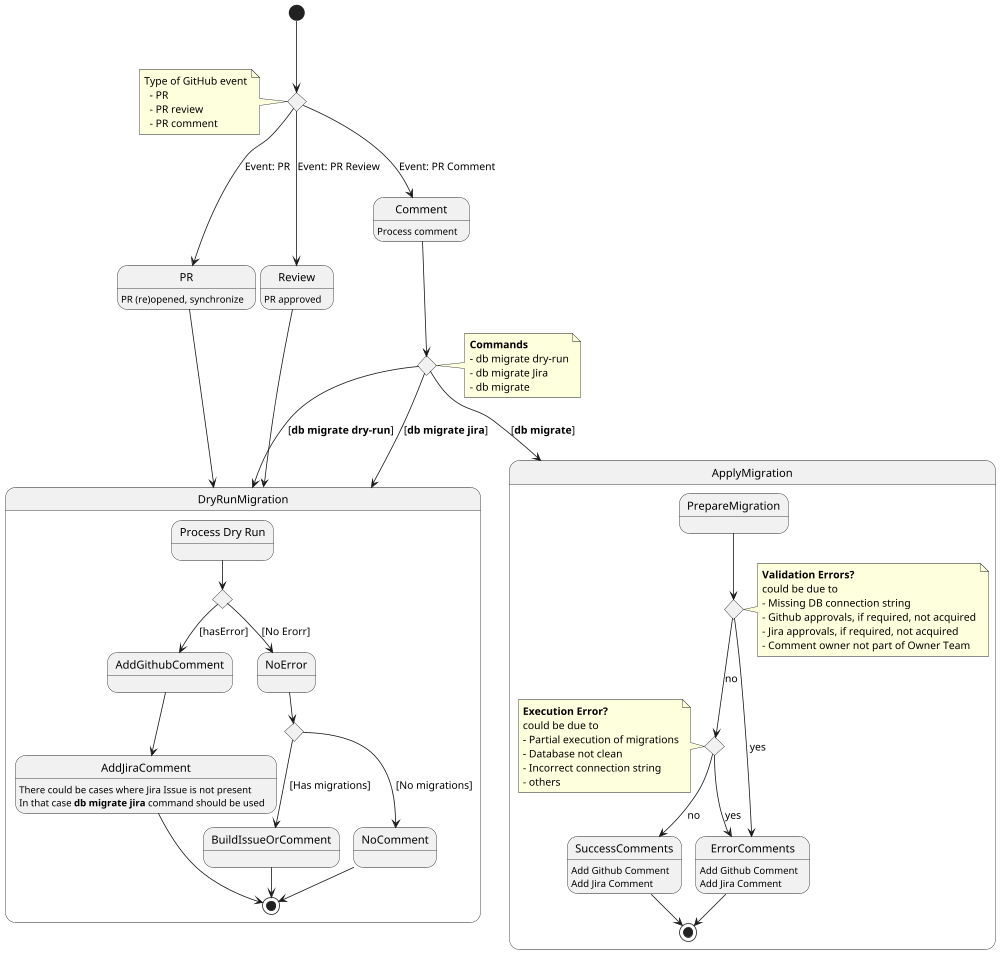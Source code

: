 @startuml

scale 1000 width

state event_received <<choice>>
note left of event_received
Type of GitHub event
  - PR
  - PR review
  - PR comment
end note

state command_choice <<choice>>
note right of command_choice
  **Commands**
  - db migrate dry-run
  - db migrate Jira
  - db migrate
end note

state PR
PR: PR (re)opened, synchronize
state Review
Review: PR approved
state Comment
Comment: Process comment

[*] --> event_received
event_received --> PR: Event: PR
event_received --> Review: Event: PR Review
event_received --> Comment: Event: PR Comment

PR --> DryRunMigration
Review --> DryRunMigration


Comment --> command_choice

command_choice --> DryRunMigration : [**db migrate dry-run**]
command_choice --> DryRunMigration : [**db migrate jira**]
command_choice --> ApplyMigration : [**db migrate**]

state DryRunMigration {
  state "Process Dry Run" as dry_run
  state error_choice <<choice>>
  state comment_choice <<choice>>

  dry_run --> error_choice

  error_choice --> AddGithubComment : [hasError]
  error_choice --> NoError: [No Erorr]
  NoError --> comment_choice

  AddGithubComment --> AddJiraComment

  AddJiraComment --> [*]

  AddJiraComment: There could be cases where Jira Issue is not present
  AddJiraComment: In that case **db migrate jira** command should be used

  comment_choice --> BuildIssueOrComment : [Has migrations]
  comment_choice --> NoComment : [No migrations]

  BuildIssueOrComment --> [*]
  NoComment --> [*]
}

state ApplyMigration {
  state PrepareMigration

  state has_validation_errors <<choice>>
  note right of has_validation_errors
  **Validation Errors?**
  could be due to
  - Missing DB connection string
  - Github approvals, if required, not acquired
  - Jira approvals, if required, not acquired
  - Comment owner not part of Owner Team
  end note

  state has_execution_error <<choice>>
  note left of has_execution_error
  **Execution Error?**
  could be due to
  - Partial execution of migrations
  - Database not clean
  - Incorrect connection string
  - others
  end note

  state ErrorComments
  ErrorComments: Add Github Comment
  ErrorComments: Add Jira Comment
  state SuccessComments
  SuccessComments: Add Github Comment
  SuccessComments: Add Jira Comment


  PrepareMigration --> has_validation_errors
  has_validation_errors --> ErrorComments : yes
  has_validation_errors --> has_execution_error : no
  has_execution_error --> SuccessComments : no
  has_execution_error --> ErrorComments : yes

  ErrorComments --> [*]
  SuccessComments --> [*]

}

@enduml
